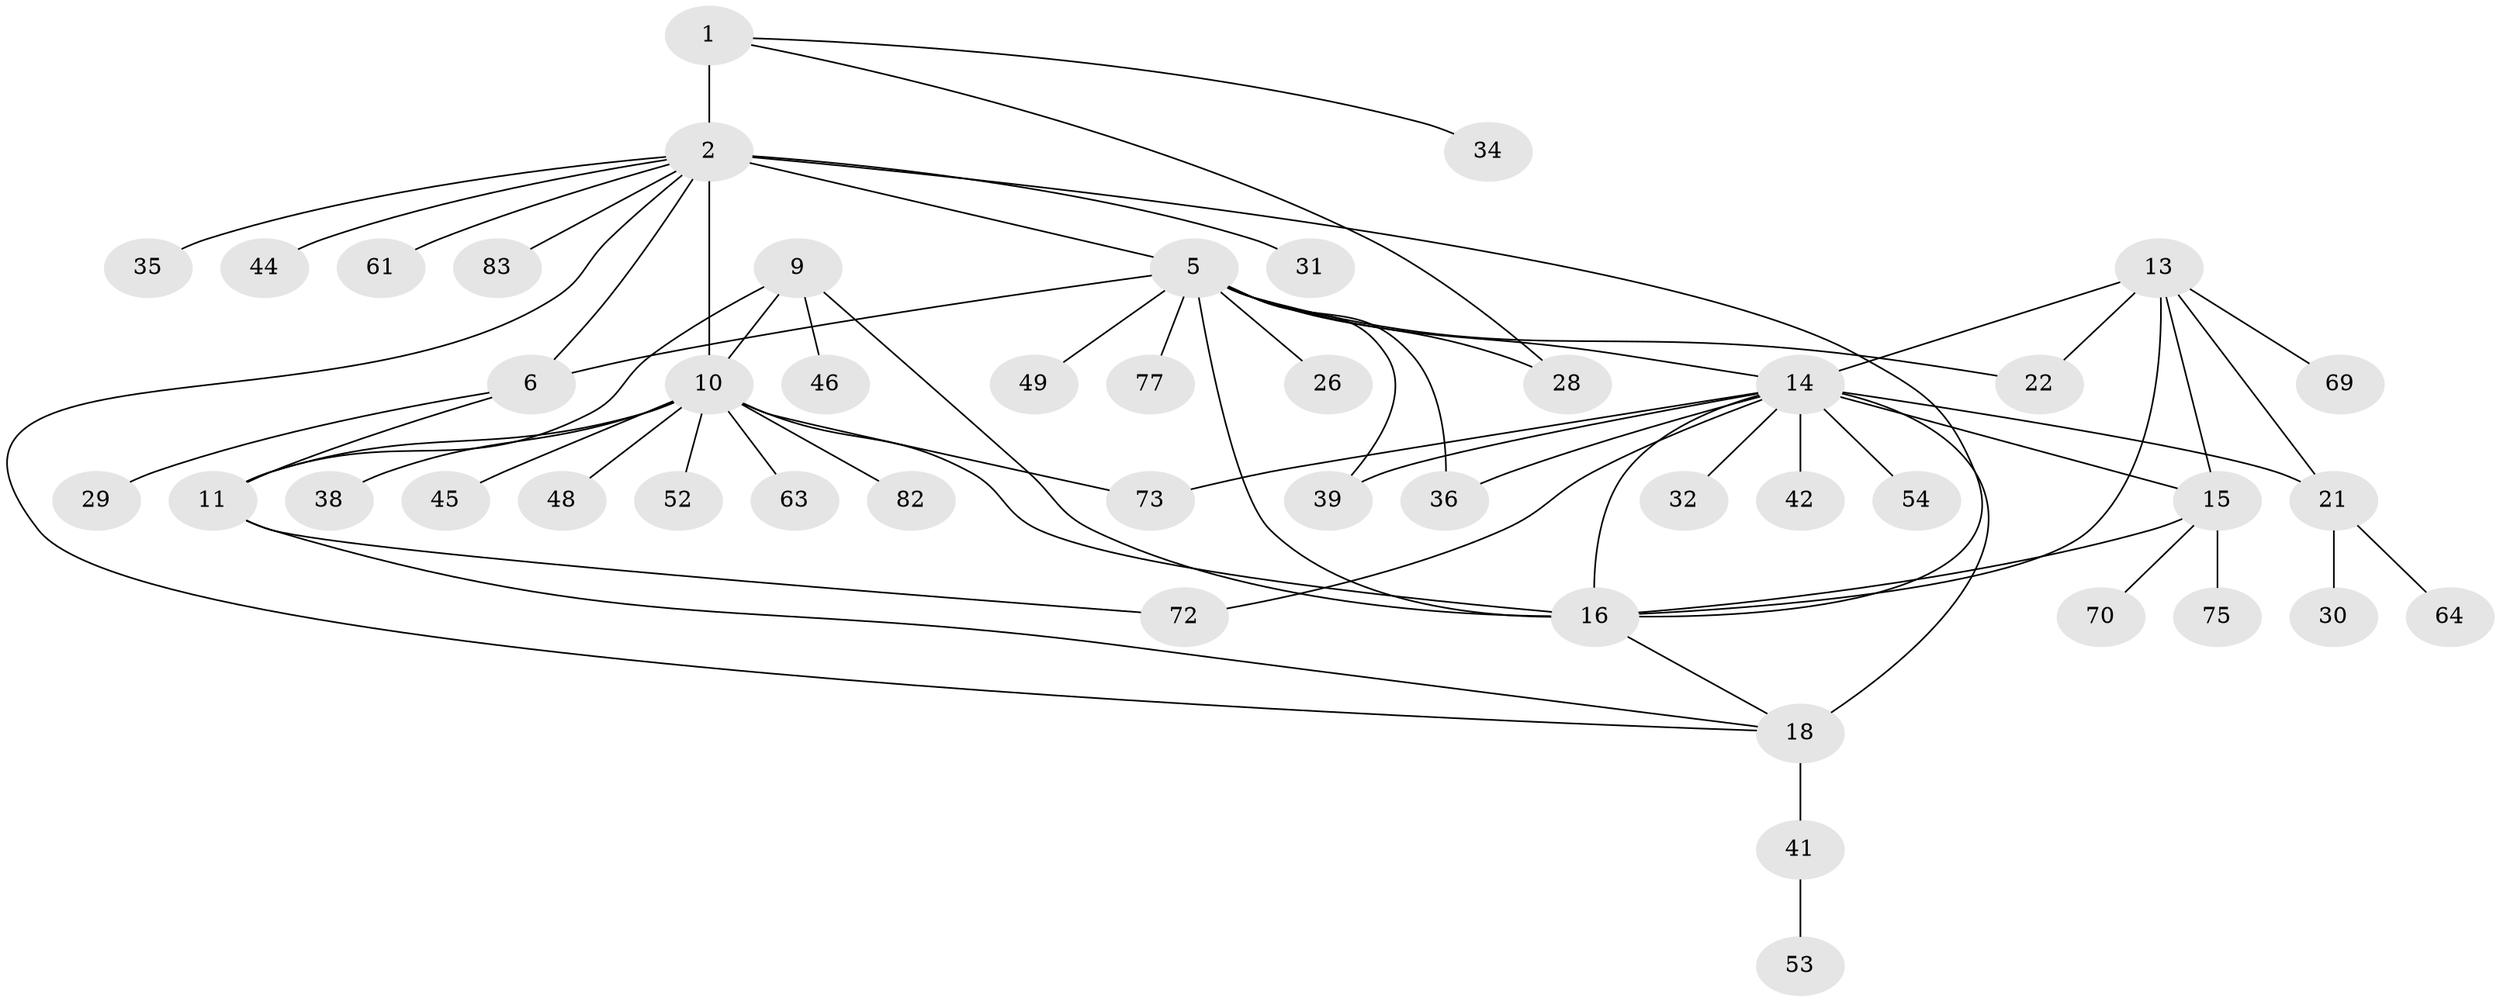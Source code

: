 // original degree distribution, {6: 0.06521739130434782, 4: 0.05434782608695652, 7: 0.03260869565217391, 5: 0.03260869565217391, 9: 0.021739130434782608, 10: 0.021739130434782608, 8: 0.010869565217391304, 11: 0.010869565217391304, 2: 0.17391304347826086, 1: 0.5217391304347826, 3: 0.05434782608695652}
// Generated by graph-tools (version 1.1) at 2025/19/03/04/25 18:19:45]
// undirected, 46 vertices, 65 edges
graph export_dot {
graph [start="1"]
  node [color=gray90,style=filled];
  1 [super="+60"];
  2 [super="+3+4"];
  5 [super="+8"];
  6 [super="+27"];
  9 [super="+76"];
  10 [super="+12+57+37+25"];
  11;
  13;
  14 [super="+17"];
  15 [super="+51+62+74"];
  16 [super="+55+24"];
  18 [super="+19+71"];
  21 [super="+50"];
  22;
  26;
  28 [super="+33+88"];
  29 [super="+56"];
  30;
  31;
  32 [super="+80"];
  34;
  35;
  36 [super="+89"];
  38 [super="+79"];
  39;
  41;
  42;
  44;
  45;
  46;
  48;
  49;
  52;
  53;
  54;
  61;
  63;
  64;
  69;
  70;
  72;
  73;
  75;
  77;
  82;
  83;
  1 -- 2 [weight=3];
  1 -- 28;
  1 -- 34;
  2 -- 31;
  2 -- 83;
  2 -- 10;
  2 -- 44;
  2 -- 35;
  2 -- 5 [weight=2];
  2 -- 6;
  2 -- 16;
  2 -- 18;
  2 -- 61;
  5 -- 6 [weight=2];
  5 -- 26;
  5 -- 49;
  5 -- 77;
  5 -- 36;
  5 -- 39;
  5 -- 16 [weight=2];
  5 -- 22;
  5 -- 28;
  5 -- 14;
  6 -- 11;
  6 -- 29;
  9 -- 10 [weight=2];
  9 -- 11;
  9 -- 16;
  9 -- 46;
  10 -- 11 [weight=2];
  10 -- 38;
  10 -- 73;
  10 -- 48;
  10 -- 82;
  10 -- 52;
  10 -- 63;
  10 -- 16;
  10 -- 45;
  11 -- 18;
  11 -- 72;
  13 -- 14;
  13 -- 15;
  13 -- 16;
  13 -- 21;
  13 -- 22;
  13 -- 69;
  14 -- 15;
  14 -- 16;
  14 -- 32;
  14 -- 39;
  14 -- 42;
  14 -- 54;
  14 -- 72;
  14 -- 73;
  14 -- 18 [weight=3];
  14 -- 36;
  14 -- 21;
  15 -- 16;
  15 -- 70;
  15 -- 75;
  16 -- 18;
  18 -- 41;
  21 -- 30;
  21 -- 64;
  41 -- 53;
}
